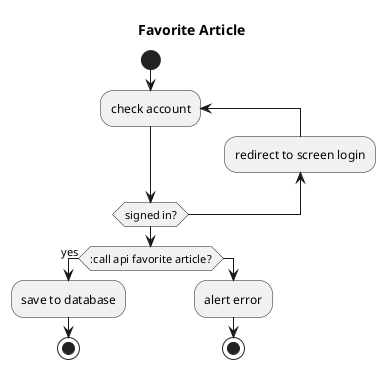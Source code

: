 @startuml
title Favorite Article

start
repeat :check account;
backward :redirect to screen login;
repeat while (signed in?)
if (:call api favorite article?) then (yes);
:save to database;
stop
else
:alert error;
stop

@enduml